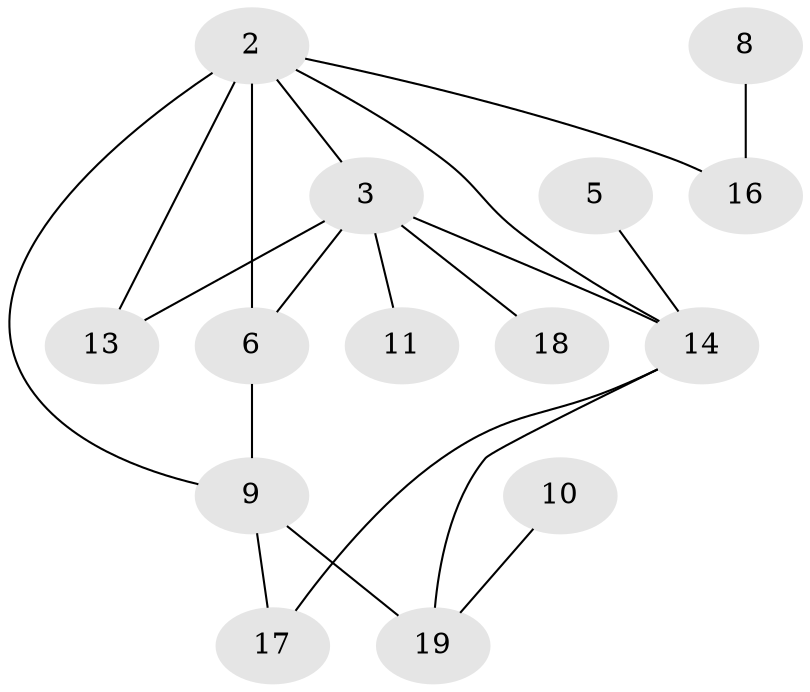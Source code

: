 // original degree distribution, {1: 0.25925925925925924, 2: 0.30864197530864196, 0: 0.13580246913580246, 3: 0.13580246913580246, 4: 0.1111111111111111, 5: 0.024691358024691357, 6: 0.024691358024691357}
// Generated by graph-tools (version 1.1) at 2025/48/03/04/25 22:48:07]
// undirected, 14 vertices, 19 edges
graph export_dot {
  node [color=gray90,style=filled];
  2;
  3;
  5;
  6;
  8;
  9;
  10;
  11;
  13;
  14;
  16;
  17;
  18;
  19;
  2 -- 3 [weight=2.0];
  2 -- 6 [weight=2.0];
  2 -- 9 [weight=3.0];
  2 -- 13 [weight=1.0];
  2 -- 14 [weight=1.0];
  2 -- 16 [weight=2.0];
  3 -- 6 [weight=1.0];
  3 -- 11 [weight=1.0];
  3 -- 13 [weight=1.0];
  3 -- 14 [weight=2.0];
  3 -- 18 [weight=1.0];
  5 -- 14 [weight=1.0];
  6 -- 9 [weight=2.0];
  8 -- 16 [weight=1.0];
  9 -- 17 [weight=1.0];
  9 -- 19 [weight=2.0];
  10 -- 19 [weight=1.0];
  14 -- 17 [weight=1.0];
  14 -- 19 [weight=1.0];
}

